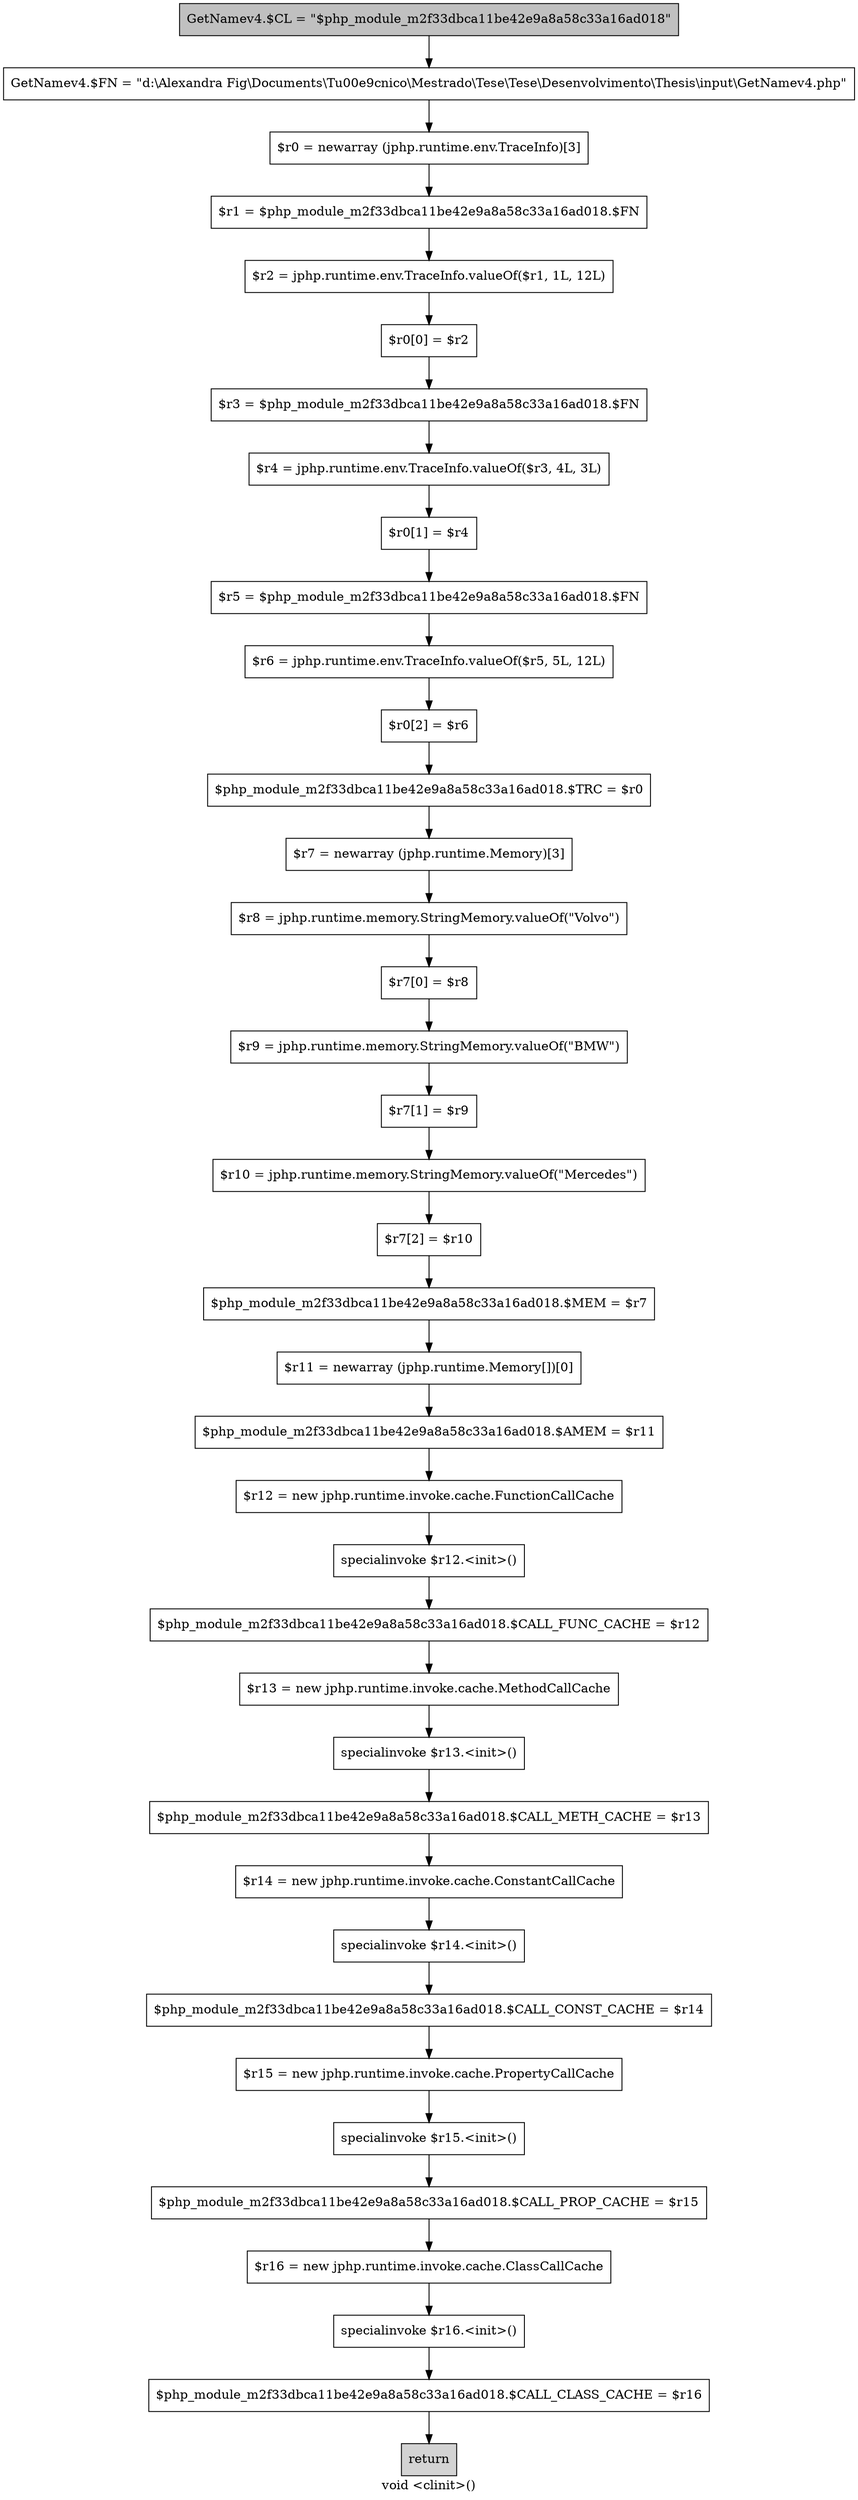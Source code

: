 digraph "void <clinit>()" {
    label="void <clinit>()";
    node [shape=box];
    "0" [style=filled,fillcolor=gray,label="GetNamev4.$CL = \"$php_module_m2f33dbca11be42e9a8a58c33a16ad018\"",];
    "1" [label="GetNamev4.$FN = \"d:\\Alexandra Fig\\Documents\\T\u00e9cnico\\Mestrado\\Tese\\Tese\\Desenvolvimento\\Thesis\\input\\GetNamev4.php\"",];
    "0"->"1";
    "2" [label="$r0 = newarray (jphp.runtime.env.TraceInfo)[3]",];
    "1"->"2";
    "3" [label="$r1 = $php_module_m2f33dbca11be42e9a8a58c33a16ad018.$FN",];
    "2"->"3";
    "4" [label="$r2 = jphp.runtime.env.TraceInfo.valueOf($r1, 1L, 12L)",];
    "3"->"4";
    "5" [label="$r0[0] = $r2",];
    "4"->"5";
    "6" [label="$r3 = $php_module_m2f33dbca11be42e9a8a58c33a16ad018.$FN",];
    "5"->"6";
    "7" [label="$r4 = jphp.runtime.env.TraceInfo.valueOf($r3, 4L, 3L)",];
    "6"->"7";
    "8" [label="$r0[1] = $r4",];
    "7"->"8";
    "9" [label="$r5 = $php_module_m2f33dbca11be42e9a8a58c33a16ad018.$FN",];
    "8"->"9";
    "10" [label="$r6 = jphp.runtime.env.TraceInfo.valueOf($r5, 5L, 12L)",];
    "9"->"10";
    "11" [label="$r0[2] = $r6",];
    "10"->"11";
    "12" [label="$php_module_m2f33dbca11be42e9a8a58c33a16ad018.$TRC = $r0",];
    "11"->"12";
    "13" [label="$r7 = newarray (jphp.runtime.Memory)[3]",];
    "12"->"13";
    "14" [label="$r8 = jphp.runtime.memory.StringMemory.valueOf(\"Volvo\")",];
    "13"->"14";
    "15" [label="$r7[0] = $r8",];
    "14"->"15";
    "16" [label="$r9 = jphp.runtime.memory.StringMemory.valueOf(\"BMW\")",];
    "15"->"16";
    "17" [label="$r7[1] = $r9",];
    "16"->"17";
    "18" [label="$r10 = jphp.runtime.memory.StringMemory.valueOf(\"Mercedes\")",];
    "17"->"18";
    "19" [label="$r7[2] = $r10",];
    "18"->"19";
    "20" [label="$php_module_m2f33dbca11be42e9a8a58c33a16ad018.$MEM = $r7",];
    "19"->"20";
    "21" [label="$r11 = newarray (jphp.runtime.Memory[])[0]",];
    "20"->"21";
    "22" [label="$php_module_m2f33dbca11be42e9a8a58c33a16ad018.$AMEM = $r11",];
    "21"->"22";
    "23" [label="$r12 = new jphp.runtime.invoke.cache.FunctionCallCache",];
    "22"->"23";
    "24" [label="specialinvoke $r12.<init>()",];
    "23"->"24";
    "25" [label="$php_module_m2f33dbca11be42e9a8a58c33a16ad018.$CALL_FUNC_CACHE = $r12",];
    "24"->"25";
    "26" [label="$r13 = new jphp.runtime.invoke.cache.MethodCallCache",];
    "25"->"26";
    "27" [label="specialinvoke $r13.<init>()",];
    "26"->"27";
    "28" [label="$php_module_m2f33dbca11be42e9a8a58c33a16ad018.$CALL_METH_CACHE = $r13",];
    "27"->"28";
    "29" [label="$r14 = new jphp.runtime.invoke.cache.ConstantCallCache",];
    "28"->"29";
    "30" [label="specialinvoke $r14.<init>()",];
    "29"->"30";
    "31" [label="$php_module_m2f33dbca11be42e9a8a58c33a16ad018.$CALL_CONST_CACHE = $r14",];
    "30"->"31";
    "32" [label="$r15 = new jphp.runtime.invoke.cache.PropertyCallCache",];
    "31"->"32";
    "33" [label="specialinvoke $r15.<init>()",];
    "32"->"33";
    "34" [label="$php_module_m2f33dbca11be42e9a8a58c33a16ad018.$CALL_PROP_CACHE = $r15",];
    "33"->"34";
    "35" [label="$r16 = new jphp.runtime.invoke.cache.ClassCallCache",];
    "34"->"35";
    "36" [label="specialinvoke $r16.<init>()",];
    "35"->"36";
    "37" [label="$php_module_m2f33dbca11be42e9a8a58c33a16ad018.$CALL_CLASS_CACHE = $r16",];
    "36"->"37";
    "38" [style=filled,fillcolor=lightgray,label="return",];
    "37"->"38";
}
